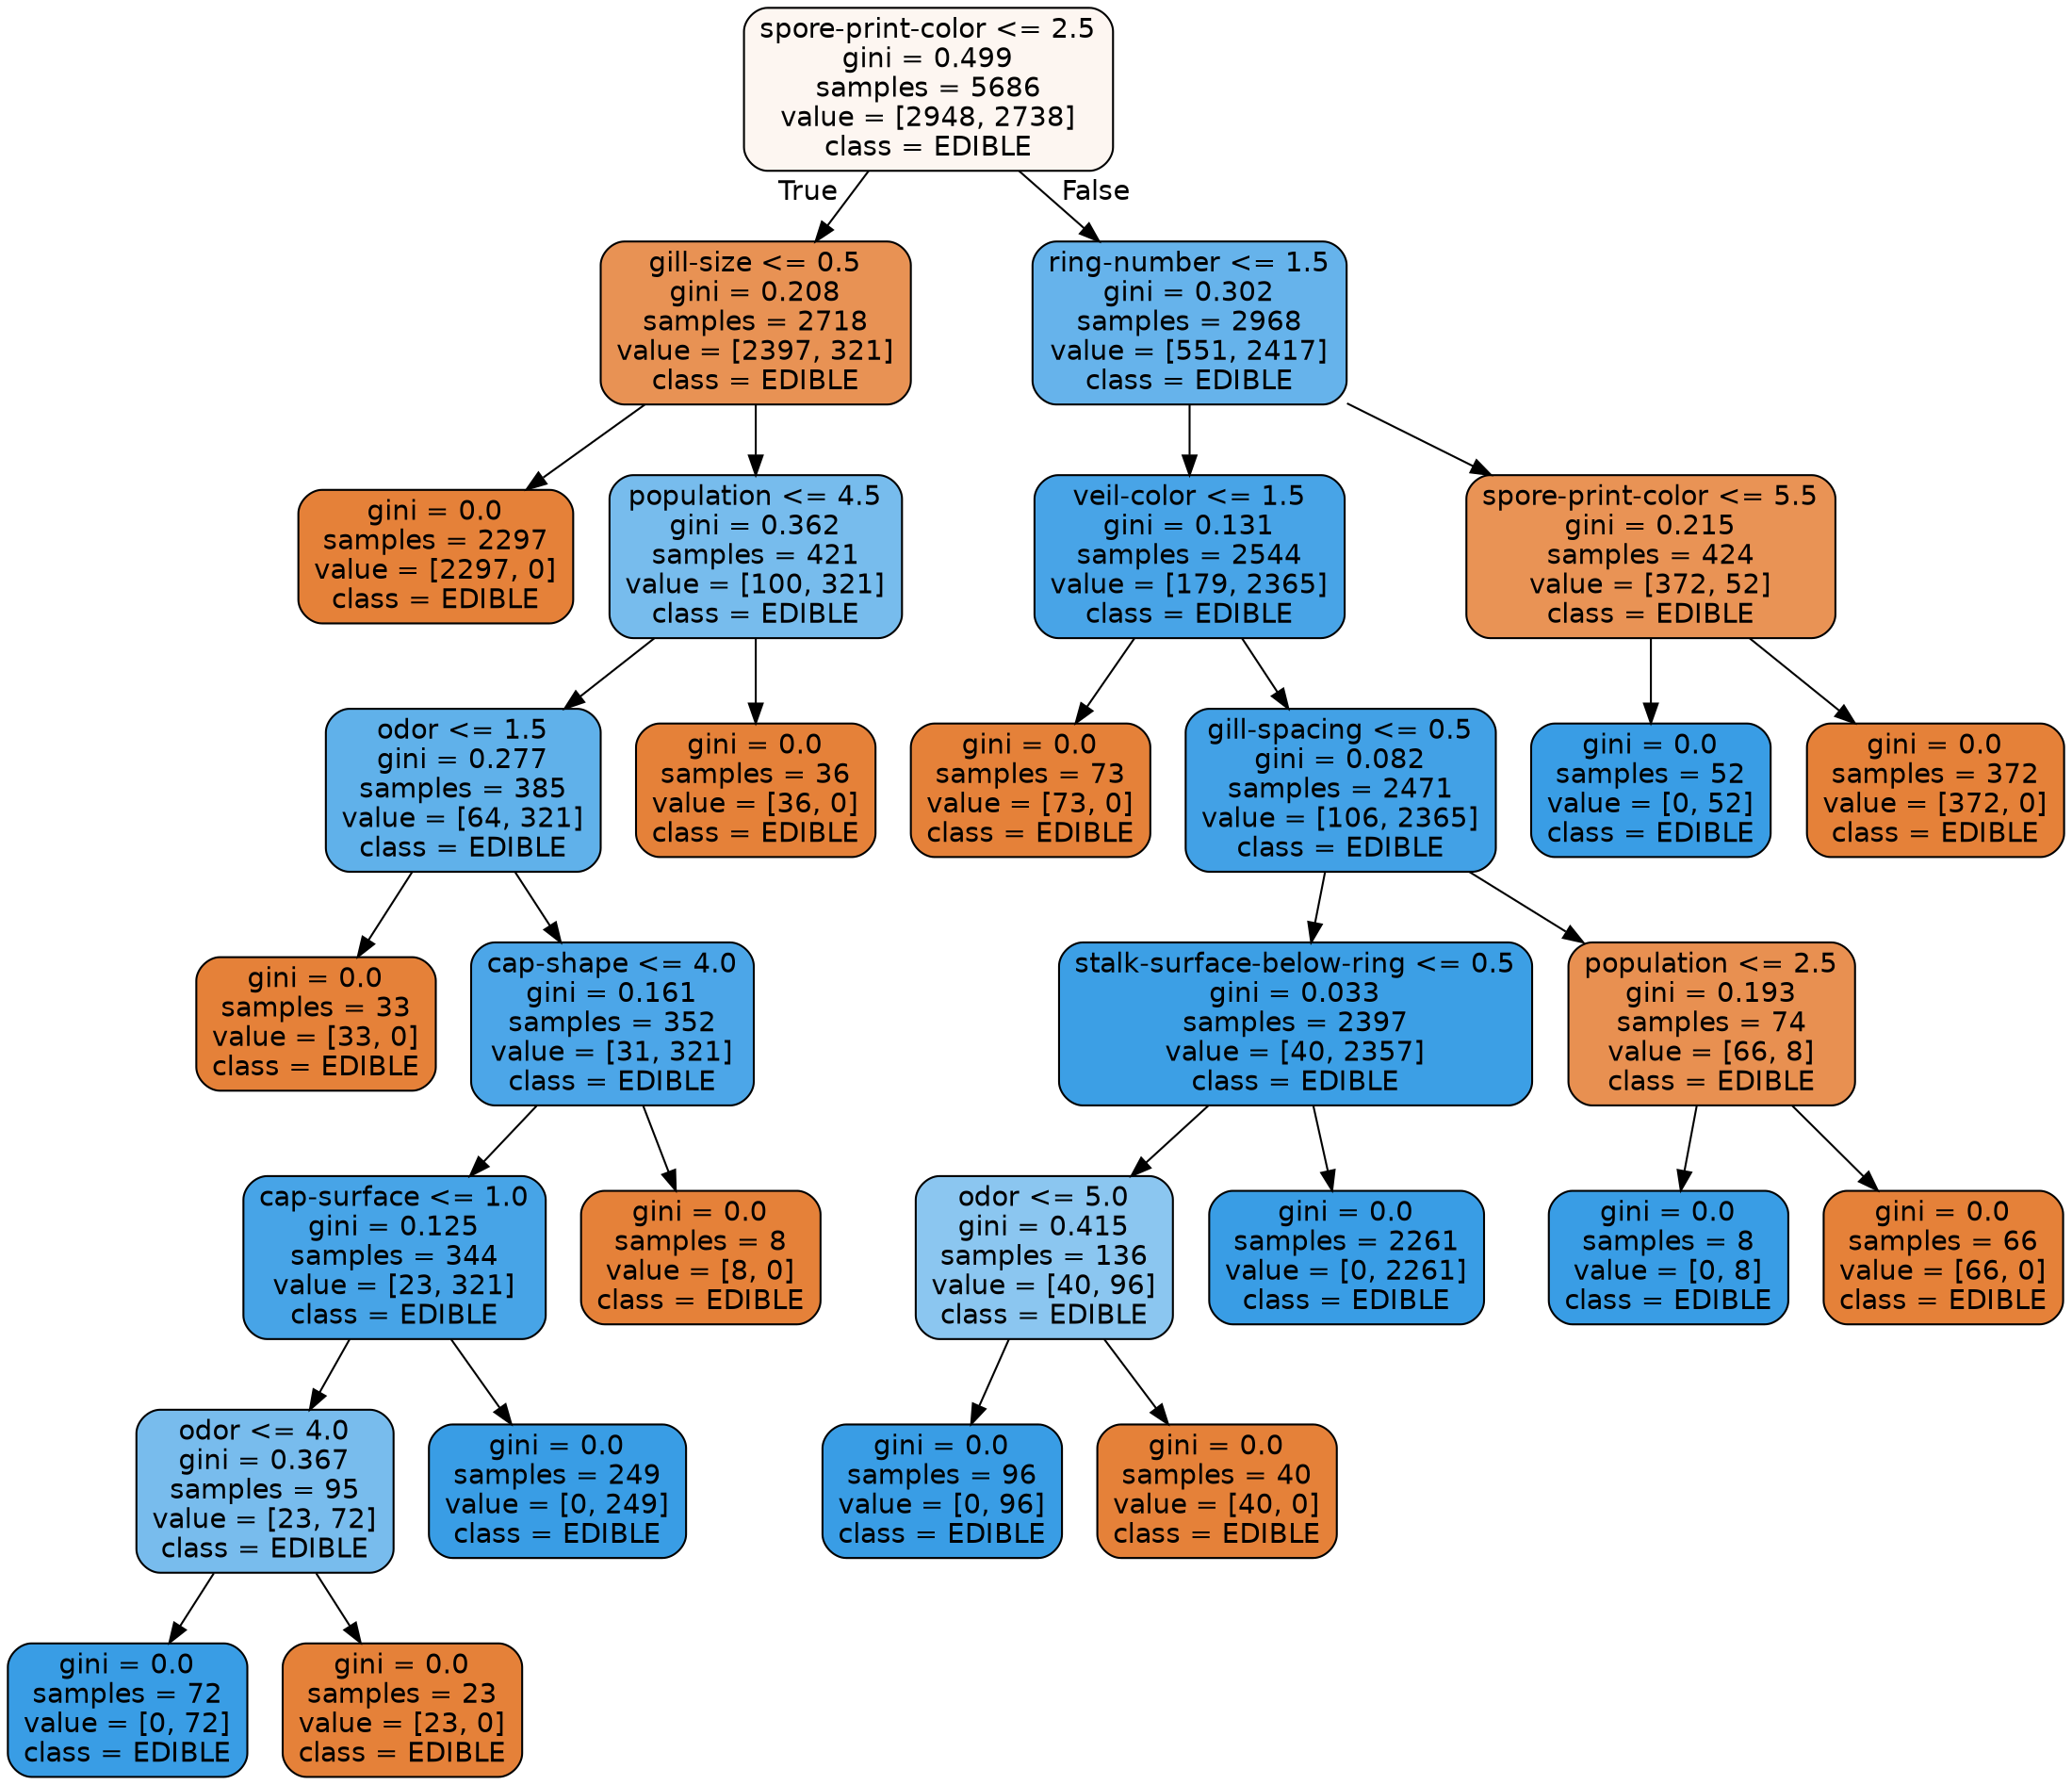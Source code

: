 digraph Tree {
node [shape=box, style="filled, rounded", color="black", fontname="helvetica"] ;
edge [fontname="helvetica"] ;
0 [label="spore-print-color <= 2.5\ngini = 0.499\nsamples = 5686\nvalue = [2948, 2738]\nclass = EDIBLE", fillcolor="#fdf6f1"] ;
1 [label="gill-size <= 0.5\ngini = 0.208\nsamples = 2718\nvalue = [2397, 321]\nclass = EDIBLE", fillcolor="#e89254"] ;
0 -> 1 [labeldistance=2.5, labelangle=45, headlabel="True"] ;
2 [label="gini = 0.0\nsamples = 2297\nvalue = [2297, 0]\nclass = EDIBLE", fillcolor="#e58139"] ;
1 -> 2 ;
3 [label="population <= 4.5\ngini = 0.362\nsamples = 421\nvalue = [100, 321]\nclass = EDIBLE", fillcolor="#77bced"] ;
1 -> 3 ;
4 [label="odor <= 1.5\ngini = 0.277\nsamples = 385\nvalue = [64, 321]\nclass = EDIBLE", fillcolor="#60b1ea"] ;
3 -> 4 ;
5 [label="gini = 0.0\nsamples = 33\nvalue = [33, 0]\nclass = EDIBLE", fillcolor="#e58139"] ;
4 -> 5 ;
6 [label="cap-shape <= 4.0\ngini = 0.161\nsamples = 352\nvalue = [31, 321]\nclass = EDIBLE", fillcolor="#4ca6e8"] ;
4 -> 6 ;
7 [label="cap-surface <= 1.0\ngini = 0.125\nsamples = 344\nvalue = [23, 321]\nclass = EDIBLE", fillcolor="#47a4e7"] ;
6 -> 7 ;
8 [label="odor <= 4.0\ngini = 0.367\nsamples = 95\nvalue = [23, 72]\nclass = EDIBLE", fillcolor="#78bced"] ;
7 -> 8 ;
9 [label="gini = 0.0\nsamples = 72\nvalue = [0, 72]\nclass = EDIBLE", fillcolor="#399de5"] ;
8 -> 9 ;
10 [label="gini = 0.0\nsamples = 23\nvalue = [23, 0]\nclass = EDIBLE", fillcolor="#e58139"] ;
8 -> 10 ;
11 [label="gini = 0.0\nsamples = 249\nvalue = [0, 249]\nclass = EDIBLE", fillcolor="#399de5"] ;
7 -> 11 ;
12 [label="gini = 0.0\nsamples = 8\nvalue = [8, 0]\nclass = EDIBLE", fillcolor="#e58139"] ;
6 -> 12 ;
13 [label="gini = 0.0\nsamples = 36\nvalue = [36, 0]\nclass = EDIBLE", fillcolor="#e58139"] ;
3 -> 13 ;
14 [label="ring-number <= 1.5\ngini = 0.302\nsamples = 2968\nvalue = [551, 2417]\nclass = EDIBLE", fillcolor="#66b3eb"] ;
0 -> 14 [labeldistance=2.5, labelangle=-45, headlabel="False"] ;
15 [label="veil-color <= 1.5\ngini = 0.131\nsamples = 2544\nvalue = [179, 2365]\nclass = EDIBLE", fillcolor="#48a4e7"] ;
14 -> 15 ;
16 [label="gini = 0.0\nsamples = 73\nvalue = [73, 0]\nclass = EDIBLE", fillcolor="#e58139"] ;
15 -> 16 ;
17 [label="gill-spacing <= 0.5\ngini = 0.082\nsamples = 2471\nvalue = [106, 2365]\nclass = EDIBLE", fillcolor="#42a1e6"] ;
15 -> 17 ;
18 [label="stalk-surface-below-ring <= 0.5\ngini = 0.033\nsamples = 2397\nvalue = [40, 2357]\nclass = EDIBLE", fillcolor="#3c9fe5"] ;
17 -> 18 ;
19 [label="odor <= 5.0\ngini = 0.415\nsamples = 136\nvalue = [40, 96]\nclass = EDIBLE", fillcolor="#8bc6f0"] ;
18 -> 19 ;
20 [label="gini = 0.0\nsamples = 96\nvalue = [0, 96]\nclass = EDIBLE", fillcolor="#399de5"] ;
19 -> 20 ;
21 [label="gini = 0.0\nsamples = 40\nvalue = [40, 0]\nclass = EDIBLE", fillcolor="#e58139"] ;
19 -> 21 ;
22 [label="gini = 0.0\nsamples = 2261\nvalue = [0, 2261]\nclass = EDIBLE", fillcolor="#399de5"] ;
18 -> 22 ;
23 [label="population <= 2.5\ngini = 0.193\nsamples = 74\nvalue = [66, 8]\nclass = EDIBLE", fillcolor="#e89051"] ;
17 -> 23 ;
24 [label="gini = 0.0\nsamples = 8\nvalue = [0, 8]\nclass = EDIBLE", fillcolor="#399de5"] ;
23 -> 24 ;
25 [label="gini = 0.0\nsamples = 66\nvalue = [66, 0]\nclass = EDIBLE", fillcolor="#e58139"] ;
23 -> 25 ;
26 [label="spore-print-color <= 5.5\ngini = 0.215\nsamples = 424\nvalue = [372, 52]\nclass = EDIBLE", fillcolor="#e99355"] ;
14 -> 26 ;
27 [label="gini = 0.0\nsamples = 52\nvalue = [0, 52]\nclass = EDIBLE", fillcolor="#399de5"] ;
26 -> 27 ;
28 [label="gini = 0.0\nsamples = 372\nvalue = [372, 0]\nclass = EDIBLE", fillcolor="#e58139"] ;
26 -> 28 ;
}